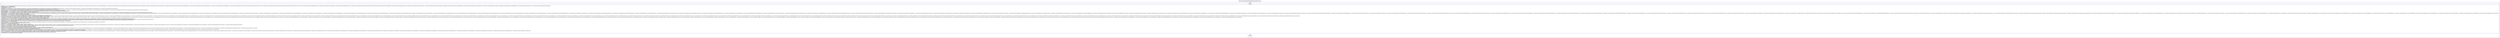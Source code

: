 digraph "CFG forcom.hackerone.mobile.challenge4.R.styleable.\<clinit\>()V" {
subgraph cluster_Region_2036569012 {
label = "R:201";
node [shape=record,color=blue];
Node_0 [shape=record,label="{0\:\ 0x0000|\lActionBar = new int[]\{com.hackerone.mobile.challenge4.R.attr.background, com.hackerone.mobile.challenge4.R.attr.backgroundSplit, com.hackerone.mobile.challenge4.R.attr.backgroundStacked, com.hackerone.mobile.challenge4.R.attr.contentInsetEnd, com.hackerone.mobile.challenge4.R.attr.contentInsetEndWithActions, com.hackerone.mobile.challenge4.R.attr.contentInsetLeft, com.hackerone.mobile.challenge4.R.attr.contentInsetRight, com.hackerone.mobile.challenge4.R.attr.contentInsetStart, com.hackerone.mobile.challenge4.R.attr.contentInsetStartWithNavigation, com.hackerone.mobile.challenge4.R.attr.customNavigationLayout, com.hackerone.mobile.challenge4.R.attr.displayOptions, com.hackerone.mobile.challenge4.R.attr.divider, com.hackerone.mobile.challenge4.R.attr.elevation, com.hackerone.mobile.challenge4.R.attr.height, com.hackerone.mobile.challenge4.R.attr.hideOnContentScroll, com.hackerone.mobile.challenge4.R.attr.homeAsUpIndicator, com.hackerone.mobile.challenge4.R.attr.homeLayout, com.hackerone.mobile.challenge4.R.attr.icon, com.hackerone.mobile.challenge4.R.attr.indeterminateProgressStyle, com.hackerone.mobile.challenge4.R.attr.itemPadding, com.hackerone.mobile.challenge4.R.attr.logo, com.hackerone.mobile.challenge4.R.attr.navigationMode, com.hackerone.mobile.challenge4.R.attr.popupTheme, com.hackerone.mobile.challenge4.R.attr.progressBarPadding, com.hackerone.mobile.challenge4.R.attr.progressBarStyle, com.hackerone.mobile.challenge4.R.attr.subtitle, com.hackerone.mobile.challenge4.R.attr.subtitleTextStyle, com.hackerone.mobile.challenge4.R.attr.title, com.hackerone.mobile.challenge4.R.attr.titleTextStyle\};\lActionBarLayout = new int[]\{16842931\};\lActionMenuItemView = new int[]\{16843071\};\lActionMenuView = new int[0];\lActionMode = new int[]\{com.hackerone.mobile.challenge4.R.attr.background, com.hackerone.mobile.challenge4.R.attr.backgroundSplit, com.hackerone.mobile.challenge4.R.attr.closeItemLayout, com.hackerone.mobile.challenge4.R.attr.height, com.hackerone.mobile.challenge4.R.attr.subtitleTextStyle, com.hackerone.mobile.challenge4.R.attr.titleTextStyle\};\lActivityChooserView = new int[]\{com.hackerone.mobile.challenge4.R.attr.expandActivityOverflowButtonDrawable, com.hackerone.mobile.challenge4.R.attr.initialActivityCount\};\lAlertDialog = new int[]\{16842994, com.hackerone.mobile.challenge4.R.attr.buttonIconDimen, com.hackerone.mobile.challenge4.R.attr.buttonPanelSideLayout, com.hackerone.mobile.challenge4.R.attr.listItemLayout, com.hackerone.mobile.challenge4.R.attr.listLayout, com.hackerone.mobile.challenge4.R.attr.multiChoiceItemLayout, com.hackerone.mobile.challenge4.R.attr.showTitle, com.hackerone.mobile.challenge4.R.attr.singleChoiceItemLayout\};\lAppCompatImageView = new int[]\{16843033, com.hackerone.mobile.challenge4.R.attr.srcCompat, com.hackerone.mobile.challenge4.R.attr.tint, com.hackerone.mobile.challenge4.R.attr.tintMode\};\lAppCompatSeekBar = new int[]\{16843074, com.hackerone.mobile.challenge4.R.attr.tickMark, com.hackerone.mobile.challenge4.R.attr.tickMarkTint, com.hackerone.mobile.challenge4.R.attr.tickMarkTintMode\};\lAppCompatTextHelper = new int[]\{16842804, 16843117, 16843118, 16843119, 16843120, 16843666, 16843667\};\lAppCompatTextView = new int[]\{16842804, com.hackerone.mobile.challenge4.R.attr.autoSizeMaxTextSize, com.hackerone.mobile.challenge4.R.attr.autoSizeMinTextSize, com.hackerone.mobile.challenge4.R.attr.autoSizePresetSizes, com.hackerone.mobile.challenge4.R.attr.autoSizeStepGranularity, com.hackerone.mobile.challenge4.R.attr.autoSizeTextType, com.hackerone.mobile.challenge4.R.attr.fontFamily, com.hackerone.mobile.challenge4.R.attr.textAllCaps\};\lAppCompatTheme = new int[]\{16842839, 16842926, com.hackerone.mobile.challenge4.R.attr.actionBarDivider, com.hackerone.mobile.challenge4.R.attr.actionBarItemBackground, com.hackerone.mobile.challenge4.R.attr.actionBarPopupTheme, com.hackerone.mobile.challenge4.R.attr.actionBarSize, com.hackerone.mobile.challenge4.R.attr.actionBarSplitStyle, com.hackerone.mobile.challenge4.R.attr.actionBarStyle, com.hackerone.mobile.challenge4.R.attr.actionBarTabBarStyle, com.hackerone.mobile.challenge4.R.attr.actionBarTabStyle, com.hackerone.mobile.challenge4.R.attr.actionBarTabTextStyle, com.hackerone.mobile.challenge4.R.attr.actionBarTheme, com.hackerone.mobile.challenge4.R.attr.actionBarWidgetTheme, com.hackerone.mobile.challenge4.R.attr.actionButtonStyle, com.hackerone.mobile.challenge4.R.attr.actionDropDownStyle, com.hackerone.mobile.challenge4.R.attr.actionMenuTextAppearance, com.hackerone.mobile.challenge4.R.attr.actionMenuTextColor, com.hackerone.mobile.challenge4.R.attr.actionModeBackground, com.hackerone.mobile.challenge4.R.attr.actionModeCloseButtonStyle, com.hackerone.mobile.challenge4.R.attr.actionModeCloseDrawable, com.hackerone.mobile.challenge4.R.attr.actionModeCopyDrawable, com.hackerone.mobile.challenge4.R.attr.actionModeCutDrawable, com.hackerone.mobile.challenge4.R.attr.actionModeFindDrawable, com.hackerone.mobile.challenge4.R.attr.actionModePasteDrawable, com.hackerone.mobile.challenge4.R.attr.actionModePopupWindowStyle, com.hackerone.mobile.challenge4.R.attr.actionModeSelectAllDrawable, com.hackerone.mobile.challenge4.R.attr.actionModeShareDrawable, com.hackerone.mobile.challenge4.R.attr.actionModeSplitBackground, com.hackerone.mobile.challenge4.R.attr.actionModeStyle, com.hackerone.mobile.challenge4.R.attr.actionModeWebSearchDrawable, com.hackerone.mobile.challenge4.R.attr.actionOverflowButtonStyle, com.hackerone.mobile.challenge4.R.attr.actionOverflowMenuStyle, com.hackerone.mobile.challenge4.R.attr.activityChooserViewStyle, com.hackerone.mobile.challenge4.R.attr.alertDialogButtonGroupStyle, com.hackerone.mobile.challenge4.R.attr.alertDialogCenterButtons, com.hackerone.mobile.challenge4.R.attr.alertDialogStyle, com.hackerone.mobile.challenge4.R.attr.alertDialogTheme, com.hackerone.mobile.challenge4.R.attr.autoCompleteTextViewStyle, com.hackerone.mobile.challenge4.R.attr.borderlessButtonStyle, com.hackerone.mobile.challenge4.R.attr.buttonBarButtonStyle, com.hackerone.mobile.challenge4.R.attr.buttonBarNegativeButtonStyle, com.hackerone.mobile.challenge4.R.attr.buttonBarNeutralButtonStyle, com.hackerone.mobile.challenge4.R.attr.buttonBarPositiveButtonStyle, com.hackerone.mobile.challenge4.R.attr.buttonBarStyle, com.hackerone.mobile.challenge4.R.attr.buttonStyle, com.hackerone.mobile.challenge4.R.attr.buttonStyleSmall, com.hackerone.mobile.challenge4.R.attr.checkboxStyle, com.hackerone.mobile.challenge4.R.attr.checkedTextViewStyle, com.hackerone.mobile.challenge4.R.attr.colorAccent, com.hackerone.mobile.challenge4.R.attr.colorBackgroundFloating, com.hackerone.mobile.challenge4.R.attr.colorButtonNormal, com.hackerone.mobile.challenge4.R.attr.colorControlActivated, com.hackerone.mobile.challenge4.R.attr.colorControlHighlight, com.hackerone.mobile.challenge4.R.attr.colorControlNormal, com.hackerone.mobile.challenge4.R.attr.colorError, com.hackerone.mobile.challenge4.R.attr.colorPrimary, com.hackerone.mobile.challenge4.R.attr.colorPrimaryDark, com.hackerone.mobile.challenge4.R.attr.colorSwitchThumbNormal, com.hackerone.mobile.challenge4.R.attr.controlBackground, com.hackerone.mobile.challenge4.R.attr.dialogPreferredPadding, com.hackerone.mobile.challenge4.R.attr.dialogTheme, com.hackerone.mobile.challenge4.R.attr.dividerHorizontal, com.hackerone.mobile.challenge4.R.attr.dividerVertical, com.hackerone.mobile.challenge4.R.attr.dropDownListViewStyle, com.hackerone.mobile.challenge4.R.attr.dropdownListPreferredItemHeight, com.hackerone.mobile.challenge4.R.attr.editTextBackground, com.hackerone.mobile.challenge4.R.attr.editTextColor, com.hackerone.mobile.challenge4.R.attr.editTextStyle, com.hackerone.mobile.challenge4.R.attr.homeAsUpIndicator, com.hackerone.mobile.challenge4.R.attr.imageButtonStyle, com.hackerone.mobile.challenge4.R.attr.listChoiceBackgroundIndicator, com.hackerone.mobile.challenge4.R.attr.listDividerAlertDialog, com.hackerone.mobile.challenge4.R.attr.listMenuViewStyle, com.hackerone.mobile.challenge4.R.attr.listPopupWindowStyle, com.hackerone.mobile.challenge4.R.attr.listPreferredItemHeight, com.hackerone.mobile.challenge4.R.attr.listPreferredItemHeightLarge, com.hackerone.mobile.challenge4.R.attr.listPreferredItemHeightSmall, com.hackerone.mobile.challenge4.R.attr.listPreferredItemPaddingLeft, com.hackerone.mobile.challenge4.R.attr.listPreferredItemPaddingRight, com.hackerone.mobile.challenge4.R.attr.panelBackground, com.hackerone.mobile.challenge4.R.attr.panelMenuListTheme, com.hackerone.mobile.challenge4.R.attr.panelMenuListWidth, com.hackerone.mobile.challenge4.R.attr.popupMenuStyle, com.hackerone.mobile.challenge4.R.attr.popupWindowStyle, com.hackerone.mobile.challenge4.R.attr.radioButtonStyle, com.hackerone.mobile.challenge4.R.attr.ratingBarStyle, com.hackerone.mobile.challenge4.R.attr.ratingBarStyleIndicator, com.hackerone.mobile.challenge4.R.attr.ratingBarStyleSmall, com.hackerone.mobile.challenge4.R.attr.searchViewStyle, com.hackerone.mobile.challenge4.R.attr.seekBarStyle, com.hackerone.mobile.challenge4.R.attr.selectableItemBackground, com.hackerone.mobile.challenge4.R.attr.selectableItemBackgroundBorderless, com.hackerone.mobile.challenge4.R.attr.spinnerDropDownItemStyle, com.hackerone.mobile.challenge4.R.attr.spinnerStyle, com.hackerone.mobile.challenge4.R.attr.switchStyle, com.hackerone.mobile.challenge4.R.attr.textAppearanceLargePopupMenu, com.hackerone.mobile.challenge4.R.attr.textAppearanceListItem, com.hackerone.mobile.challenge4.R.attr.textAppearanceListItemSecondary, com.hackerone.mobile.challenge4.R.attr.textAppearanceListItemSmall, com.hackerone.mobile.challenge4.R.attr.textAppearancePopupMenuHeader, com.hackerone.mobile.challenge4.R.attr.textAppearanceSearchResultSubtitle, com.hackerone.mobile.challenge4.R.attr.textAppearanceSearchResultTitle, com.hackerone.mobile.challenge4.R.attr.textAppearanceSmallPopupMenu, com.hackerone.mobile.challenge4.R.attr.textColorAlertDialogListItem, com.hackerone.mobile.challenge4.R.attr.textColorSearchUrl, com.hackerone.mobile.challenge4.R.attr.toolbarNavigationButtonStyle, com.hackerone.mobile.challenge4.R.attr.toolbarStyle, com.hackerone.mobile.challenge4.R.attr.tooltipForegroundColor, com.hackerone.mobile.challenge4.R.attr.tooltipFrameBackground, com.hackerone.mobile.challenge4.R.attr.viewInflaterClass, com.hackerone.mobile.challenge4.R.attr.windowActionBar, com.hackerone.mobile.challenge4.R.attr.windowActionBarOverlay, com.hackerone.mobile.challenge4.R.attr.windowActionModeOverlay, com.hackerone.mobile.challenge4.R.attr.windowFixedHeightMajor, com.hackerone.mobile.challenge4.R.attr.windowFixedHeightMinor, com.hackerone.mobile.challenge4.R.attr.windowFixedWidthMajor, com.hackerone.mobile.challenge4.R.attr.windowFixedWidthMinor, com.hackerone.mobile.challenge4.R.attr.windowMinWidthMajor, com.hackerone.mobile.challenge4.R.attr.windowMinWidthMinor, com.hackerone.mobile.challenge4.R.attr.windowNoTitle\};\lButtonBarLayout = new int[]\{com.hackerone.mobile.challenge4.R.attr.allowStacking\};\lColorStateListItem = new int[]\{16843173, 16843551, com.hackerone.mobile.challenge4.R.attr.alpha\};\lCompoundButton = new int[]\{16843015, com.hackerone.mobile.challenge4.R.attr.buttonTint, com.hackerone.mobile.challenge4.R.attr.buttonTintMode\};\lConstraintLayout_Layout = new int[]\{16842948, 16843039, 16843040, 16843071, 16843072, com.hackerone.mobile.challenge4.R.attr.barrierAllowsGoneWidgets, com.hackerone.mobile.challenge4.R.attr.barrierDirection, com.hackerone.mobile.challenge4.R.attr.chainUseRtl, com.hackerone.mobile.challenge4.R.attr.constraintSet, com.hackerone.mobile.challenge4.R.attr.constraint_referenced_ids, com.hackerone.mobile.challenge4.R.attr.layout_constrainedHeight, com.hackerone.mobile.challenge4.R.attr.layout_constrainedWidth, com.hackerone.mobile.challenge4.R.attr.layout_constraintBaseline_creator, com.hackerone.mobile.challenge4.R.attr.layout_constraintBaseline_toBaselineOf, com.hackerone.mobile.challenge4.R.attr.layout_constraintBottom_creator, com.hackerone.mobile.challenge4.R.attr.layout_constraintBottom_toBottomOf, com.hackerone.mobile.challenge4.R.attr.layout_constraintBottom_toTopOf, com.hackerone.mobile.challenge4.R.attr.layout_constraintCircle, com.hackerone.mobile.challenge4.R.attr.layout_constraintCircleAngle, com.hackerone.mobile.challenge4.R.attr.layout_constraintCircleRadius, com.hackerone.mobile.challenge4.R.attr.layout_constraintDimensionRatio, com.hackerone.mobile.challenge4.R.attr.layout_constraintEnd_toEndOf, com.hackerone.mobile.challenge4.R.attr.layout_constraintEnd_toStartOf, com.hackerone.mobile.challenge4.R.attr.layout_constraintGuide_begin, com.hackerone.mobile.challenge4.R.attr.layout_constraintGuide_end, com.hackerone.mobile.challenge4.R.attr.layout_constraintGuide_percent, com.hackerone.mobile.challenge4.R.attr.layout_constraintHeight_default, com.hackerone.mobile.challenge4.R.attr.layout_constraintHeight_max, com.hackerone.mobile.challenge4.R.attr.layout_constraintHeight_min, com.hackerone.mobile.challenge4.R.attr.layout_constraintHeight_percent, com.hackerone.mobile.challenge4.R.attr.layout_constraintHorizontal_bias, com.hackerone.mobile.challenge4.R.attr.layout_constraintHorizontal_chainStyle, com.hackerone.mobile.challenge4.R.attr.layout_constraintHorizontal_weight, com.hackerone.mobile.challenge4.R.attr.layout_constraintLeft_creator, com.hackerone.mobile.challenge4.R.attr.layout_constraintLeft_toLeftOf, com.hackerone.mobile.challenge4.R.attr.layout_constraintLeft_toRightOf, com.hackerone.mobile.challenge4.R.attr.layout_constraintRight_creator, com.hackerone.mobile.challenge4.R.attr.layout_constraintRight_toLeftOf, com.hackerone.mobile.challenge4.R.attr.layout_constraintRight_toRightOf, com.hackerone.mobile.challenge4.R.attr.layout_constraintStart_toEndOf, com.hackerone.mobile.challenge4.R.attr.layout_constraintStart_toStartOf, com.hackerone.mobile.challenge4.R.attr.layout_constraintTop_creator, com.hackerone.mobile.challenge4.R.attr.layout_constraintTop_toBottomOf, com.hackerone.mobile.challenge4.R.attr.layout_constraintTop_toTopOf, com.hackerone.mobile.challenge4.R.attr.layout_constraintVertical_bias, com.hackerone.mobile.challenge4.R.attr.layout_constraintVertical_chainStyle, com.hackerone.mobile.challenge4.R.attr.layout_constraintVertical_weight, com.hackerone.mobile.challenge4.R.attr.layout_constraintWidth_default, com.hackerone.mobile.challenge4.R.attr.layout_constraintWidth_max, com.hackerone.mobile.challenge4.R.attr.layout_constraintWidth_min, com.hackerone.mobile.challenge4.R.attr.layout_constraintWidth_percent, com.hackerone.mobile.challenge4.R.attr.layout_editor_absoluteX, com.hackerone.mobile.challenge4.R.attr.layout_editor_absoluteY, com.hackerone.mobile.challenge4.R.attr.layout_goneMarginBottom, com.hackerone.mobile.challenge4.R.attr.layout_goneMarginEnd, com.hackerone.mobile.challenge4.R.attr.layout_goneMarginLeft, com.hackerone.mobile.challenge4.R.attr.layout_goneMarginRight, com.hackerone.mobile.challenge4.R.attr.layout_goneMarginStart, com.hackerone.mobile.challenge4.R.attr.layout_goneMarginTop, com.hackerone.mobile.challenge4.R.attr.layout_optimizationLevel\};\lConstraintLayout_placeholder = new int[]\{com.hackerone.mobile.challenge4.R.attr.content, com.hackerone.mobile.challenge4.R.attr.emptyVisibility\};\lConstraintSet = new int[]\{16842948, 16842960, 16842972, 16842996, 16842997, 16842999, 16843000, 16843001, 16843002, 16843551, 16843552, 16843553, 16843554, 16843555, 16843556, 16843557, 16843558, 16843559, 16843560, 16843701, 16843702, 16843770, 16843840, com.hackerone.mobile.challenge4.R.attr.layout_constrainedHeight, com.hackerone.mobile.challenge4.R.attr.layout_constrainedWidth, com.hackerone.mobile.challenge4.R.attr.layout_constraintBaseline_creator, com.hackerone.mobile.challenge4.R.attr.layout_constraintBaseline_toBaselineOf, com.hackerone.mobile.challenge4.R.attr.layout_constraintBottom_creator, com.hackerone.mobile.challenge4.R.attr.layout_constraintBottom_toBottomOf, com.hackerone.mobile.challenge4.R.attr.layout_constraintBottom_toTopOf, com.hackerone.mobile.challenge4.R.attr.layout_constraintCircle, com.hackerone.mobile.challenge4.R.attr.layout_constraintCircleAngle, com.hackerone.mobile.challenge4.R.attr.layout_constraintCircleRadius, com.hackerone.mobile.challenge4.R.attr.layout_constraintDimensionRatio, com.hackerone.mobile.challenge4.R.attr.layout_constraintEnd_toEndOf, com.hackerone.mobile.challenge4.R.attr.layout_constraintEnd_toStartOf, com.hackerone.mobile.challenge4.R.attr.layout_constraintGuide_begin, com.hackerone.mobile.challenge4.R.attr.layout_constraintGuide_end, com.hackerone.mobile.challenge4.R.attr.layout_constraintGuide_percent, com.hackerone.mobile.challenge4.R.attr.layout_constraintHeight_default, com.hackerone.mobile.challenge4.R.attr.layout_constraintHeight_max, com.hackerone.mobile.challenge4.R.attr.layout_constraintHeight_min, com.hackerone.mobile.challenge4.R.attr.layout_constraintHeight_percent, com.hackerone.mobile.challenge4.R.attr.layout_constraintHorizontal_bias, com.hackerone.mobile.challenge4.R.attr.layout_constraintHorizontal_chainStyle, com.hackerone.mobile.challenge4.R.attr.layout_constraintHorizontal_weight, com.hackerone.mobile.challenge4.R.attr.layout_constraintLeft_creator, com.hackerone.mobile.challenge4.R.attr.layout_constraintLeft_toLeftOf, com.hackerone.mobile.challenge4.R.attr.layout_constraintLeft_toRightOf, com.hackerone.mobile.challenge4.R.attr.layout_constraintRight_creator, com.hackerone.mobile.challenge4.R.attr.layout_constraintRight_toLeftOf, com.hackerone.mobile.challenge4.R.attr.layout_constraintRight_toRightOf, com.hackerone.mobile.challenge4.R.attr.layout_constraintStart_toEndOf, com.hackerone.mobile.challenge4.R.attr.layout_constraintStart_toStartOf, com.hackerone.mobile.challenge4.R.attr.layout_constraintTop_creator, com.hackerone.mobile.challenge4.R.attr.layout_constraintTop_toBottomOf, com.hackerone.mobile.challenge4.R.attr.layout_constraintTop_toTopOf, com.hackerone.mobile.challenge4.R.attr.layout_constraintVertical_bias, com.hackerone.mobile.challenge4.R.attr.layout_constraintVertical_chainStyle, com.hackerone.mobile.challenge4.R.attr.layout_constraintVertical_weight, com.hackerone.mobile.challenge4.R.attr.layout_constraintWidth_default, com.hackerone.mobile.challenge4.R.attr.layout_constraintWidth_max, com.hackerone.mobile.challenge4.R.attr.layout_constraintWidth_min, com.hackerone.mobile.challenge4.R.attr.layout_constraintWidth_percent, com.hackerone.mobile.challenge4.R.attr.layout_editor_absoluteX, com.hackerone.mobile.challenge4.R.attr.layout_editor_absoluteY, com.hackerone.mobile.challenge4.R.attr.layout_goneMarginBottom, com.hackerone.mobile.challenge4.R.attr.layout_goneMarginEnd, com.hackerone.mobile.challenge4.R.attr.layout_goneMarginLeft, com.hackerone.mobile.challenge4.R.attr.layout_goneMarginRight, com.hackerone.mobile.challenge4.R.attr.layout_goneMarginStart, com.hackerone.mobile.challenge4.R.attr.layout_goneMarginTop\};\lCoordinatorLayout = new int[]\{com.hackerone.mobile.challenge4.R.attr.keylines, com.hackerone.mobile.challenge4.R.attr.statusBarBackground\};\lCoordinatorLayout_Layout = new int[]\{16842931, com.hackerone.mobile.challenge4.R.attr.layout_anchor, com.hackerone.mobile.challenge4.R.attr.layout_anchorGravity, com.hackerone.mobile.challenge4.R.attr.layout_behavior, com.hackerone.mobile.challenge4.R.attr.layout_dodgeInsetEdges, com.hackerone.mobile.challenge4.R.attr.layout_insetEdge, com.hackerone.mobile.challenge4.R.attr.layout_keyline\};\lDrawerArrowToggle = new int[]\{com.hackerone.mobile.challenge4.R.attr.arrowHeadLength, com.hackerone.mobile.challenge4.R.attr.arrowShaftLength, com.hackerone.mobile.challenge4.R.attr.barLength, com.hackerone.mobile.challenge4.R.attr.color, com.hackerone.mobile.challenge4.R.attr.drawableSize, com.hackerone.mobile.challenge4.R.attr.gapBetweenBars, com.hackerone.mobile.challenge4.R.attr.spinBars, com.hackerone.mobile.challenge4.R.attr.thickness\};\lFontFamily = new int[]\{com.hackerone.mobile.challenge4.R.attr.fontProviderAuthority, com.hackerone.mobile.challenge4.R.attr.fontProviderCerts, com.hackerone.mobile.challenge4.R.attr.fontProviderFetchStrategy, com.hackerone.mobile.challenge4.R.attr.fontProviderFetchTimeout, com.hackerone.mobile.challenge4.R.attr.fontProviderPackage, com.hackerone.mobile.challenge4.R.attr.fontProviderQuery\};\lFontFamilyFont = new int[]\{16844082, 16844083, 16844095, com.hackerone.mobile.challenge4.R.attr.font, com.hackerone.mobile.challenge4.R.attr.fontStyle, com.hackerone.mobile.challenge4.R.attr.fontWeight\};\lLinearConstraintLayout = new int[]\{16842948\};\lLinearLayoutCompat = new int[]\{16842927, 16842948, 16843046, 16843047, 16843048, com.hackerone.mobile.challenge4.R.attr.divider, com.hackerone.mobile.challenge4.R.attr.dividerPadding, com.hackerone.mobile.challenge4.R.attr.measureWithLargestChild, com.hackerone.mobile.challenge4.R.attr.showDividers\};\lLinearLayoutCompat_Layout = new int[]\{16842931, 16842996, 16842997, 16843137\};\lListPopupWindow = new int[]\{16843436, 16843437\};\lMenuGroup = new int[]\{16842766, 16842960, 16843156, 16843230, 16843231, 16843232\};\lMenuItem = new int[]\{16842754, 16842766, 16842960, 16843014, 16843156, 16843230, 16843231, 16843233, 16843234, 16843235, 16843236, 16843237, 16843375, com.hackerone.mobile.challenge4.R.attr.actionLayout, com.hackerone.mobile.challenge4.R.attr.actionProviderClass, com.hackerone.mobile.challenge4.R.attr.actionViewClass, com.hackerone.mobile.challenge4.R.attr.alphabeticModifiers, com.hackerone.mobile.challenge4.R.attr.contentDescription, com.hackerone.mobile.challenge4.R.attr.iconTint, com.hackerone.mobile.challenge4.R.attr.iconTintMode, com.hackerone.mobile.challenge4.R.attr.numericModifiers, com.hackerone.mobile.challenge4.R.attr.showAsAction, com.hackerone.mobile.challenge4.R.attr.tooltipText\};\lMenuView = new int[]\{16842926, 16843052, 16843053, 16843054, 16843055, 16843056, 16843057, com.hackerone.mobile.challenge4.R.attr.preserveIconSpacing, com.hackerone.mobile.challenge4.R.attr.subMenuArrow\};\lPopupWindow = new int[]\{16843126, 16843465, com.hackerone.mobile.challenge4.R.attr.overlapAnchor\};\lPopupWindowBackgroundState = new int[]\{com.hackerone.mobile.challenge4.R.attr.state_above_anchor\};\lRecycleListView = new int[]\{com.hackerone.mobile.challenge4.R.attr.paddingBottomNoButtons, com.hackerone.mobile.challenge4.R.attr.paddingTopNoTitle\};\lSearchView = new int[]\{16842970, 16843039, 16843296, 16843364, com.hackerone.mobile.challenge4.R.attr.closeIcon, com.hackerone.mobile.challenge4.R.attr.commitIcon, com.hackerone.mobile.challenge4.R.attr.defaultQueryHint, com.hackerone.mobile.challenge4.R.attr.goIcon, com.hackerone.mobile.challenge4.R.attr.iconifiedByDefault, com.hackerone.mobile.challenge4.R.attr.layout, com.hackerone.mobile.challenge4.R.attr.queryBackground, com.hackerone.mobile.challenge4.R.attr.queryHint, com.hackerone.mobile.challenge4.R.attr.searchHintIcon, com.hackerone.mobile.challenge4.R.attr.searchIcon, com.hackerone.mobile.challenge4.R.attr.submitBackground, com.hackerone.mobile.challenge4.R.attr.suggestionRowLayout, com.hackerone.mobile.challenge4.R.attr.voiceIcon\};\lSpinner = new int[]\{16842930, 16843126, 16843131, 16843362, com.hackerone.mobile.challenge4.R.attr.popupTheme\};\lSwitchCompat = new int[]\{16843044, 16843045, 16843074, com.hackerone.mobile.challenge4.R.attr.showText, com.hackerone.mobile.challenge4.R.attr.splitTrack, com.hackerone.mobile.challenge4.R.attr.switchMinWidth, com.hackerone.mobile.challenge4.R.attr.switchPadding, com.hackerone.mobile.challenge4.R.attr.switchTextAppearance, com.hackerone.mobile.challenge4.R.attr.thumbTextPadding, com.hackerone.mobile.challenge4.R.attr.thumbTint, com.hackerone.mobile.challenge4.R.attr.thumbTintMode, com.hackerone.mobile.challenge4.R.attr.track, com.hackerone.mobile.challenge4.R.attr.trackTint, com.hackerone.mobile.challenge4.R.attr.trackTintMode\};\lTextAppearance = new int[]\{16842901, 16842902, 16842903, 16842904, 16842906, 16842907, 16843105, 16843106, 16843107, 16843108, 16843692, com.hackerone.mobile.challenge4.R.attr.fontFamily, com.hackerone.mobile.challenge4.R.attr.textAllCaps\};\lToolbar = new int[]\{16842927, 16843072, com.hackerone.mobile.challenge4.R.attr.buttonGravity, com.hackerone.mobile.challenge4.R.attr.collapseContentDescription, com.hackerone.mobile.challenge4.R.attr.collapseIcon, com.hackerone.mobile.challenge4.R.attr.contentInsetEnd, com.hackerone.mobile.challenge4.R.attr.contentInsetEndWithActions, com.hackerone.mobile.challenge4.R.attr.contentInsetLeft, com.hackerone.mobile.challenge4.R.attr.contentInsetRight, com.hackerone.mobile.challenge4.R.attr.contentInsetStart, com.hackerone.mobile.challenge4.R.attr.contentInsetStartWithNavigation, com.hackerone.mobile.challenge4.R.attr.logo, com.hackerone.mobile.challenge4.R.attr.logoDescription, com.hackerone.mobile.challenge4.R.attr.maxButtonHeight, com.hackerone.mobile.challenge4.R.attr.navigationContentDescription, com.hackerone.mobile.challenge4.R.attr.navigationIcon, com.hackerone.mobile.challenge4.R.attr.popupTheme, com.hackerone.mobile.challenge4.R.attr.subtitle, com.hackerone.mobile.challenge4.R.attr.subtitleTextAppearance, com.hackerone.mobile.challenge4.R.attr.subtitleTextColor, com.hackerone.mobile.challenge4.R.attr.title, com.hackerone.mobile.challenge4.R.attr.titleMargin, com.hackerone.mobile.challenge4.R.attr.titleMarginBottom, com.hackerone.mobile.challenge4.R.attr.titleMarginEnd, com.hackerone.mobile.challenge4.R.attr.titleMarginStart, com.hackerone.mobile.challenge4.R.attr.titleMarginTop, com.hackerone.mobile.challenge4.R.attr.titleMargins, com.hackerone.mobile.challenge4.R.attr.titleTextAppearance, com.hackerone.mobile.challenge4.R.attr.titleTextColor\};\lView = new int[]\{16842752, 16842970, com.hackerone.mobile.challenge4.R.attr.paddingEnd, com.hackerone.mobile.challenge4.R.attr.paddingStart, com.hackerone.mobile.challenge4.R.attr.theme\};\lViewBackgroundHelper = new int[]\{16842964, com.hackerone.mobile.challenge4.R.attr.backgroundTint, com.hackerone.mobile.challenge4.R.attr.backgroundTintMode\};\lViewStubCompat = new int[]\{16842960, 16842994, 16842995\};\l}"];
Node_1 [shape=record,label="{1\:\ 0x0142|\l}"];
}
MethodNode[shape=record,label="{static void com.hackerone.mobile.challenge4.R.styleable.\<clinit\>() }"];
MethodNode -> Node_0;
Node_0 -> Node_1;
}

